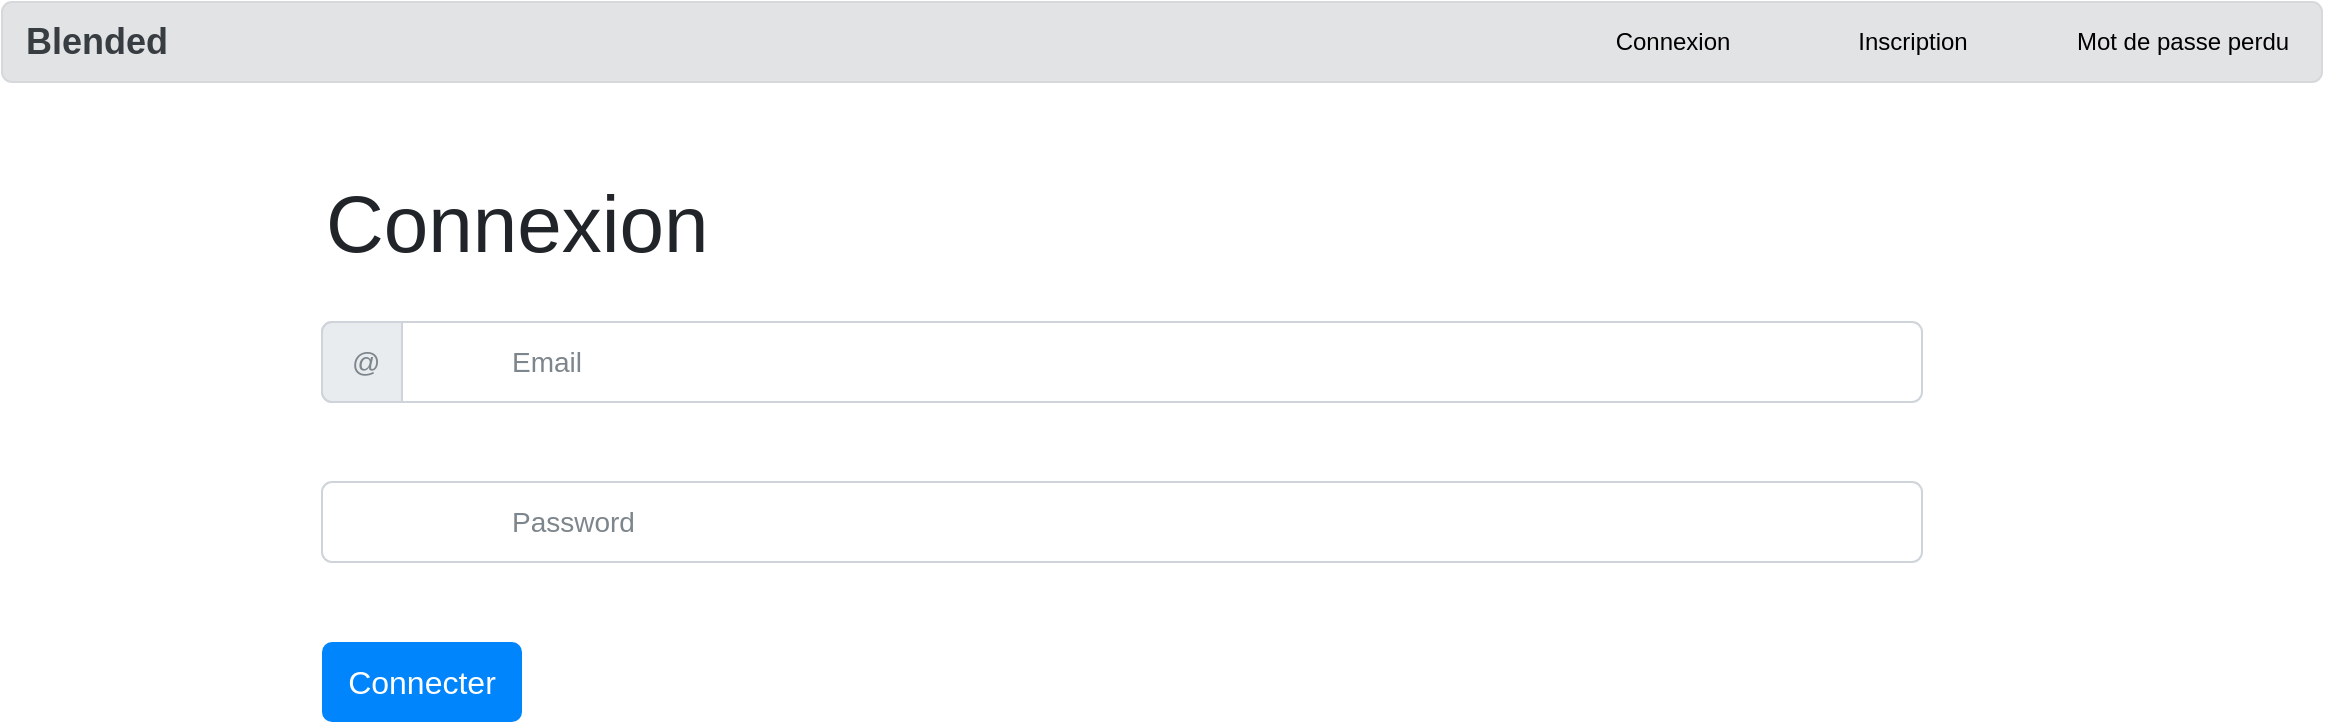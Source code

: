 <mxfile version="14.5.1" type="device"><diagram name="Page-1" id="c9db0220-8083-56f3-ca83-edcdcd058819"><mxGraphModel dx="1264" dy="667" grid="1" gridSize="10" guides="1" tooltips="1" connect="1" arrows="1" fold="1" page="1" pageScale="1.5" pageWidth="826" pageHeight="1169" background="#ffffff" math="0" shadow="0"><root><mxCell id="0" style=";html=1;"/><mxCell id="1" style=";html=1;" parent="0"/><mxCell id="Y5OlseNBOyF0WIp-gbB7-1" value="&lt;b&gt;&lt;font style=&quot;font-size: 18px&quot;&gt;Blended&lt;/font&gt;&lt;/b&gt;" style="html=1;shadow=0;dashed=0;shape=mxgraph.bootstrap.rrect;rSize=5;strokeColor=#D6D8DB;strokeWidth=1;fillColor=#E2E3E5;fontColor=#383D41;whiteSpace=wrap;align=left;verticalAlign=middle;spacingLeft=10;" vertex="1" parent="1"><mxGeometry x="40" y="40" width="1160" height="40" as="geometry"/></mxCell><mxCell id="Y5OlseNBOyF0WIp-gbB7-2" value="&lt;h1 style=&quot;box-sizing: border-box; margin-top: 0px; margin-bottom: 0.5rem; font-weight: 500; line-height: 1.2; font-size: 2.5rem; color: rgb(33, 37, 41); font-style: normal; letter-spacing: normal; text-indent: 0px; text-transform: none; word-spacing: 0px; background-color: rgb(255, 255, 255);&quot;&gt;Connexion&lt;/h1&gt;" style="text;whiteSpace=wrap;html=1;" vertex="1" parent="1"><mxGeometry x="200" y="120" width="220" height="70" as="geometry"/></mxCell><mxCell id="Y5OlseNBOyF0WIp-gbB7-3" value="Email" style="html=1;shadow=0;dashed=0;shape=mxgraph.bootstrap.rrect;rSize=5;strokeColor=#CED4DA;html=1;whiteSpace=wrap;fillColor=#FFFFFF;fontColor=#7D868C;align=left;spacing=15;spacingLeft=80;fontSize=14;" vertex="1" parent="1"><mxGeometry x="200" y="200" width="800" height="40" as="geometry"/></mxCell><mxCell id="Y5OlseNBOyF0WIp-gbB7-4" value="@" style="html=1;shadow=0;dashed=0;shape=mxgraph.bootstrap.leftButton;strokeColor=#CED4DA;gradientColor=inherit;fontColor=inherit;fillColor=#E9ECEF;rSize=5;perimeter=none;whiteSpace=wrap;resizeHeight=1;fontSize=14;align=left;spacing=15;" vertex="1" parent="Y5OlseNBOyF0WIp-gbB7-3"><mxGeometry width="40" height="40" relative="1" as="geometry"/></mxCell><mxCell id="Y5OlseNBOyF0WIp-gbB7-5" value="Password" style="html=1;shadow=0;dashed=0;shape=mxgraph.bootstrap.rrect;rSize=5;strokeColor=#CED4DA;html=1;whiteSpace=wrap;fillColor=#FFFFFF;fontColor=#7D868C;align=left;spacing=15;spacingLeft=80;fontSize=14;" vertex="1" parent="1"><mxGeometry x="200" y="280" width="800" height="40" as="geometry"/></mxCell><mxCell id="Y5OlseNBOyF0WIp-gbB7-6" value="Connecter" style="html=1;shadow=0;dashed=0;shape=mxgraph.bootstrap.rrect;rSize=5;strokeColor=none;strokeWidth=1;fillColor=#0085FC;fontColor=#FFFFFF;whiteSpace=wrap;align=center;verticalAlign=middle;spacingLeft=0;fontStyle=0;fontSize=16;spacing=5;" vertex="1" parent="1"><mxGeometry x="200" y="360" width="100" height="40" as="geometry"/></mxCell><mxCell id="Y5OlseNBOyF0WIp-gbB7-7" value="Connexion" style="text;html=1;align=center;verticalAlign=middle;resizable=0;points=[];autosize=1;" vertex="1" parent="1"><mxGeometry x="840" y="50" width="70" height="20" as="geometry"/></mxCell><mxCell id="Y5OlseNBOyF0WIp-gbB7-8" value="Inscription" style="text;html=1;align=center;verticalAlign=middle;resizable=0;points=[];autosize=1;" vertex="1" parent="1"><mxGeometry x="960" y="50" width="70" height="20" as="geometry"/></mxCell><mxCell id="Y5OlseNBOyF0WIp-gbB7-9" value="Mot de passe perdu" style="text;html=1;align=center;verticalAlign=middle;resizable=0;points=[];autosize=1;" vertex="1" parent="1"><mxGeometry x="1070" y="50" width="120" height="20" as="geometry"/></mxCell></root></mxGraphModel></diagram></mxfile>